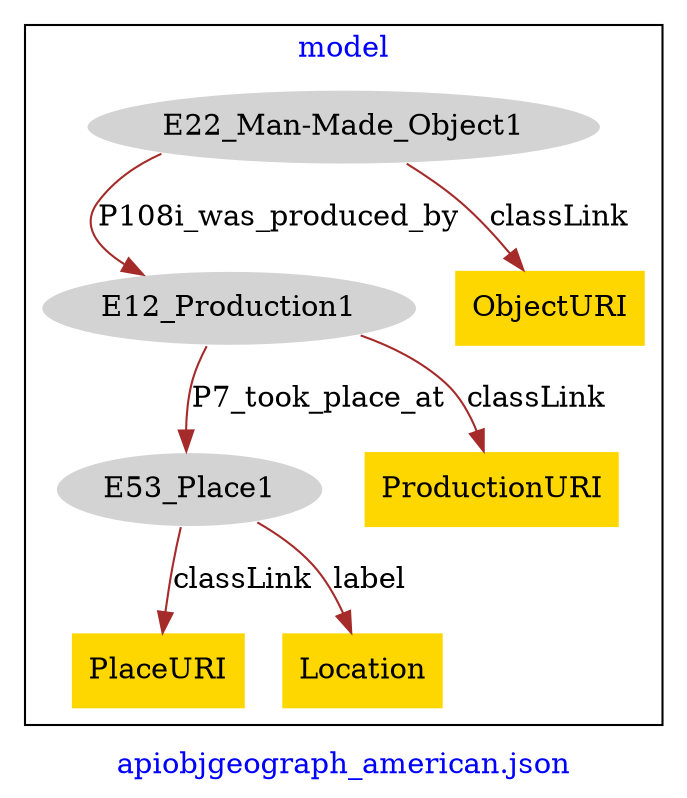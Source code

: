 digraph n0 {
fontcolor="blue"
remincross="true"
label="apiobjgeograph_american.json"
subgraph cluster {
label="model"
n2[style="filled",color="white",fillcolor="lightgray",label="E12_Production1"];
n3[style="filled",color="white",fillcolor="lightgray",label="E53_Place1"];
n4[style="filled",color="white",fillcolor="lightgray",label="E22_Man-Made_Object1"];
n5[shape="plaintext",style="filled",fillcolor="gold",label="PlaceURI"];
n6[shape="plaintext",style="filled",fillcolor="gold",label="ObjectURI"];
n7[shape="plaintext",style="filled",fillcolor="gold",label="ProductionURI"];
n8[shape="plaintext",style="filled",fillcolor="gold",label="Location"];
}
n2 -> n3[color="brown",fontcolor="black",label="P7_took_place_at"]
n4 -> n2[color="brown",fontcolor="black",label="P108i_was_produced_by"]
n3 -> n5[color="brown",fontcolor="black",label="classLink"]
n4 -> n6[color="brown",fontcolor="black",label="classLink"]
n2 -> n7[color="brown",fontcolor="black",label="classLink"]
n3 -> n8[color="brown",fontcolor="black",label="label"]
}
